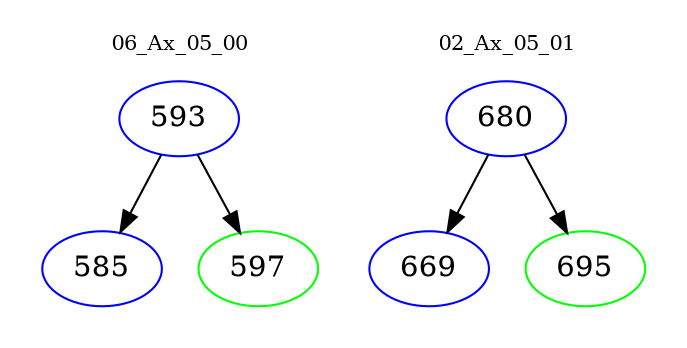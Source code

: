 digraph{
subgraph cluster_0 {
color = white
label = "06_Ax_05_00";
fontsize=10;
T0_593 [label="593", color="blue"]
T0_593 -> T0_585 [color="black"]
T0_585 [label="585", color="blue"]
T0_593 -> T0_597 [color="black"]
T0_597 [label="597", color="green"]
}
subgraph cluster_1 {
color = white
label = "02_Ax_05_01";
fontsize=10;
T1_680 [label="680", color="blue"]
T1_680 -> T1_669 [color="black"]
T1_669 [label="669", color="blue"]
T1_680 -> T1_695 [color="black"]
T1_695 [label="695", color="green"]
}
}
